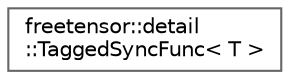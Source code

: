 digraph "Graphical Class Hierarchy"
{
 // LATEX_PDF_SIZE
  bgcolor="transparent";
  edge [fontname=Helvetica,fontsize=10,labelfontname=Helvetica,labelfontsize=10];
  node [fontname=Helvetica,fontsize=10,shape=box,height=0.2,width=0.4];
  rankdir="LR";
  Node0 [label="freetensor::detail\l::TaggedSyncFunc\< T \>",height=0.2,width=0.4,color="grey40", fillcolor="white", style="filled",URL="$structfreetensor_1_1detail_1_1TaggedSyncFunc.html",tooltip=" "];
}
